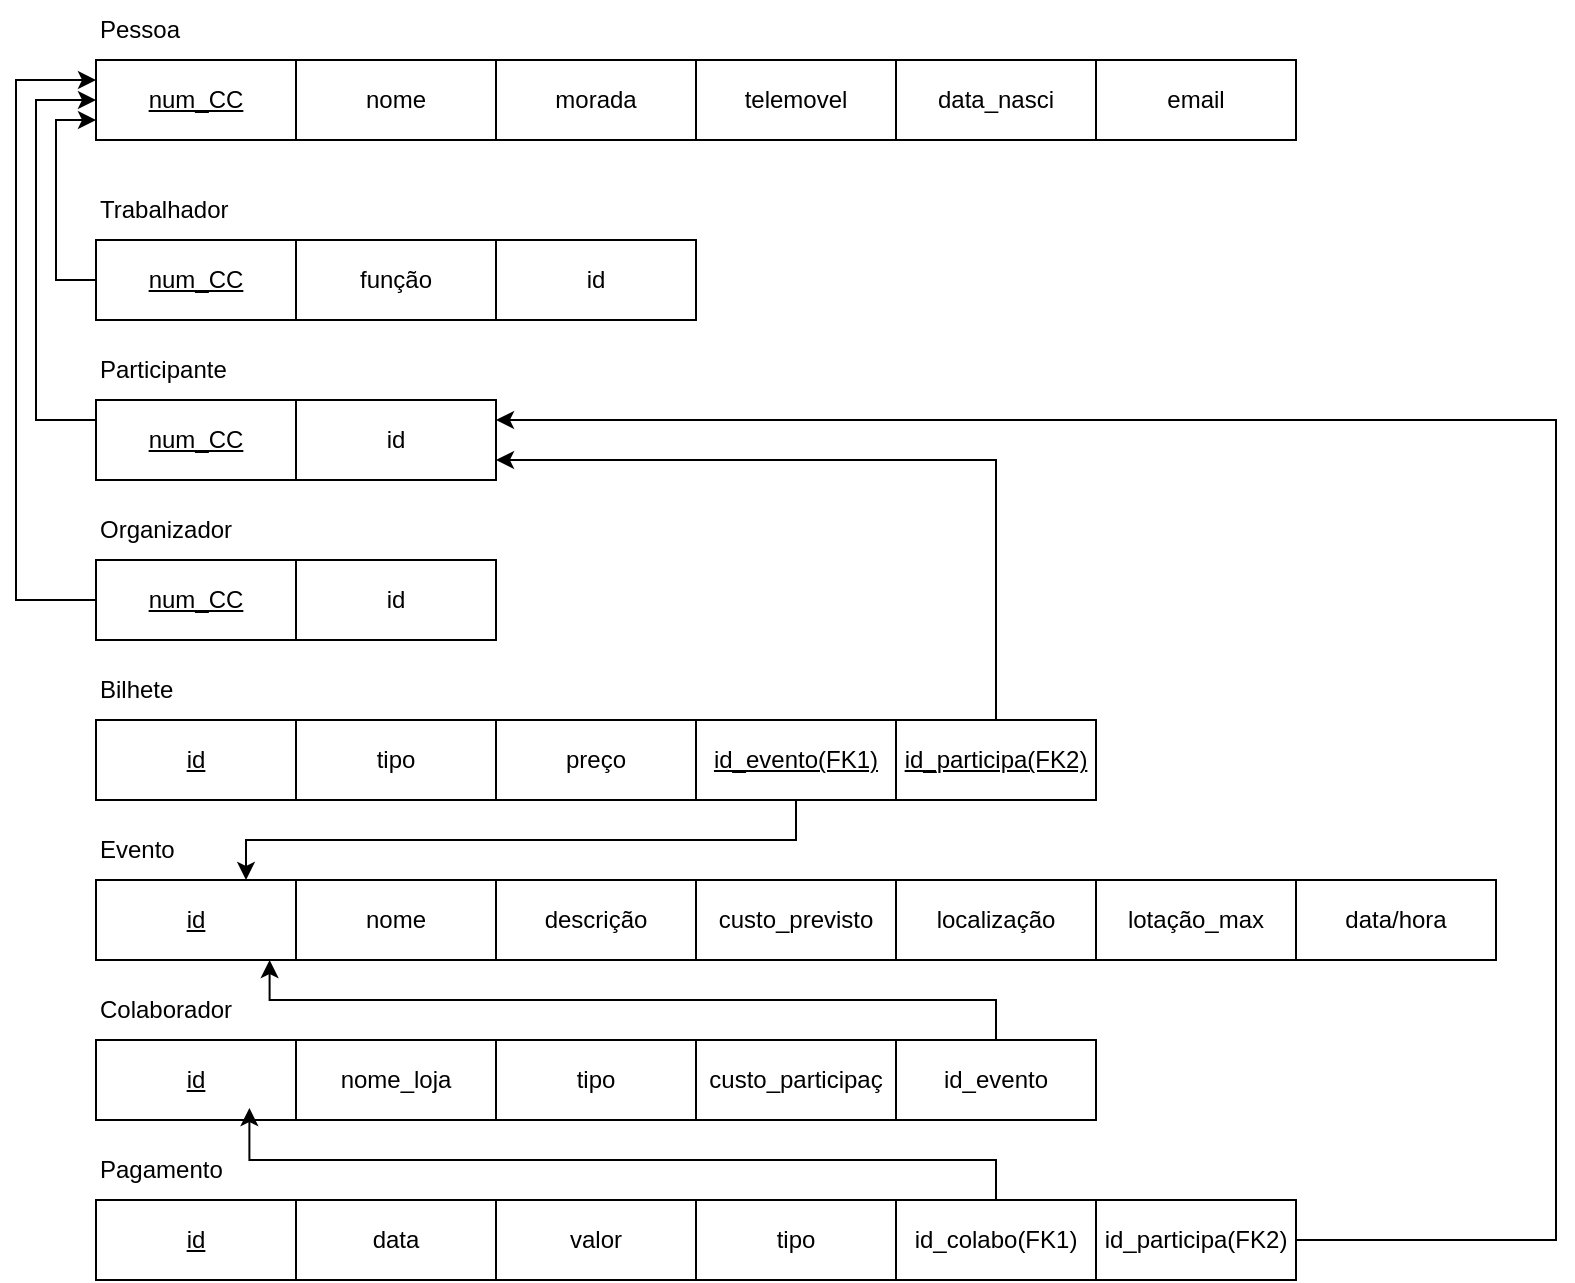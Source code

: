 <mxfile version="24.2.2" type="github">
  <diagram name="Página-1" id="TpB8ZPF6fX49LxW9_Tr-">
    <mxGraphModel dx="1193" dy="815" grid="1" gridSize="10" guides="1" tooltips="1" connect="1" arrows="1" fold="1" page="1" pageScale="1" pageWidth="827" pageHeight="1169" math="0" shadow="0">
      <root>
        <mxCell id="0" />
        <mxCell id="1" parent="0" />
        <mxCell id="40tCZNRq7d2HiPJpYH7E-1" value="&lt;u&gt;num_CC&lt;/u&gt;" style="rounded=0;whiteSpace=wrap;html=1;" vertex="1" parent="1">
          <mxGeometry x="50" y="70" width="100" height="40" as="geometry" />
        </mxCell>
        <mxCell id="40tCZNRq7d2HiPJpYH7E-2" value="Pessoa" style="text;html=1;align=left;verticalAlign=middle;whiteSpace=wrap;rounded=0;" vertex="1" parent="1">
          <mxGeometry x="50" y="40" width="60" height="30" as="geometry" />
        </mxCell>
        <mxCell id="40tCZNRq7d2HiPJpYH7E-3" value="email" style="rounded=0;whiteSpace=wrap;html=1;" vertex="1" parent="1">
          <mxGeometry x="550" y="70" width="100" height="40" as="geometry" />
        </mxCell>
        <mxCell id="40tCZNRq7d2HiPJpYH7E-4" value="data_nasci" style="rounded=0;whiteSpace=wrap;html=1;" vertex="1" parent="1">
          <mxGeometry x="450" y="70" width="100" height="40" as="geometry" />
        </mxCell>
        <mxCell id="40tCZNRq7d2HiPJpYH7E-5" value="telemovel" style="rounded=0;whiteSpace=wrap;html=1;" vertex="1" parent="1">
          <mxGeometry x="350" y="70" width="100" height="40" as="geometry" />
        </mxCell>
        <mxCell id="40tCZNRq7d2HiPJpYH7E-6" value="morada" style="rounded=0;whiteSpace=wrap;html=1;" vertex="1" parent="1">
          <mxGeometry x="250" y="70" width="100" height="40" as="geometry" />
        </mxCell>
        <mxCell id="40tCZNRq7d2HiPJpYH7E-7" value="função" style="rounded=0;whiteSpace=wrap;html=1;" vertex="1" parent="1">
          <mxGeometry x="150" y="160" width="100" height="40" as="geometry" />
        </mxCell>
        <mxCell id="40tCZNRq7d2HiPJpYH7E-9" value="Trabalhador" style="text;html=1;align=left;verticalAlign=middle;whiteSpace=wrap;rounded=0;" vertex="1" parent="1">
          <mxGeometry x="50" y="130" width="60" height="30" as="geometry" />
        </mxCell>
        <mxCell id="40tCZNRq7d2HiPJpYH7E-28" style="edgeStyle=orthogonalEdgeStyle;rounded=0;orthogonalLoop=1;jettySize=auto;html=1;entryX=0;entryY=0.75;entryDx=0;entryDy=0;" edge="1" parent="1" source="40tCZNRq7d2HiPJpYH7E-10" target="40tCZNRq7d2HiPJpYH7E-1">
          <mxGeometry relative="1" as="geometry">
            <Array as="points">
              <mxPoint x="30" y="180" />
              <mxPoint x="30" y="100" />
            </Array>
          </mxGeometry>
        </mxCell>
        <mxCell id="40tCZNRq7d2HiPJpYH7E-10" value="&lt;u&gt;num_CC&lt;/u&gt;" style="rounded=0;whiteSpace=wrap;html=1;" vertex="1" parent="1">
          <mxGeometry x="50" y="160" width="100" height="40" as="geometry" />
        </mxCell>
        <mxCell id="40tCZNRq7d2HiPJpYH7E-13" value="nome" style="rounded=0;whiteSpace=wrap;html=1;" vertex="1" parent="1">
          <mxGeometry x="150" y="70" width="100" height="40" as="geometry" />
        </mxCell>
        <mxCell id="40tCZNRq7d2HiPJpYH7E-14" value="id" style="rounded=0;whiteSpace=wrap;html=1;" vertex="1" parent="1">
          <mxGeometry x="250" y="160" width="100" height="40" as="geometry" />
        </mxCell>
        <mxCell id="40tCZNRq7d2HiPJpYH7E-17" value="Participante" style="text;html=1;align=left;verticalAlign=middle;whiteSpace=wrap;rounded=0;" vertex="1" parent="1">
          <mxGeometry x="50" y="210" width="60" height="30" as="geometry" />
        </mxCell>
        <mxCell id="40tCZNRq7d2HiPJpYH7E-21" style="edgeStyle=orthogonalEdgeStyle;rounded=0;orthogonalLoop=1;jettySize=auto;html=1;" edge="1" parent="1" source="40tCZNRq7d2HiPJpYH7E-19">
          <mxGeometry relative="1" as="geometry">
            <mxPoint x="50" y="90" as="targetPoint" />
            <Array as="points">
              <mxPoint x="20" y="250" />
              <mxPoint x="20" y="90" />
              <mxPoint x="50" y="90" />
            </Array>
          </mxGeometry>
        </mxCell>
        <mxCell id="40tCZNRq7d2HiPJpYH7E-19" value="&lt;u&gt;num_CC&lt;/u&gt;" style="rounded=0;whiteSpace=wrap;html=1;" vertex="1" parent="1">
          <mxGeometry x="50" y="240" width="100" height="40" as="geometry" />
        </mxCell>
        <mxCell id="40tCZNRq7d2HiPJpYH7E-20" value="id" style="rounded=0;whiteSpace=wrap;html=1;" vertex="1" parent="1">
          <mxGeometry x="150" y="320" width="100" height="40" as="geometry" />
        </mxCell>
        <mxCell id="40tCZNRq7d2HiPJpYH7E-22" value="Organizador" style="text;html=1;align=left;verticalAlign=middle;whiteSpace=wrap;rounded=0;" vertex="1" parent="1">
          <mxGeometry x="50" y="290" width="60" height="30" as="geometry" />
        </mxCell>
        <mxCell id="40tCZNRq7d2HiPJpYH7E-26" style="edgeStyle=orthogonalEdgeStyle;rounded=0;orthogonalLoop=1;jettySize=auto;html=1;entryX=0;entryY=0.25;entryDx=0;entryDy=0;" edge="1" parent="1" source="40tCZNRq7d2HiPJpYH7E-24" target="40tCZNRq7d2HiPJpYH7E-1">
          <mxGeometry relative="1" as="geometry">
            <Array as="points">
              <mxPoint x="10" y="340" />
              <mxPoint x="10" y="80" />
            </Array>
          </mxGeometry>
        </mxCell>
        <mxCell id="40tCZNRq7d2HiPJpYH7E-24" value="&lt;u&gt;num_CC&lt;/u&gt;" style="rounded=0;whiteSpace=wrap;html=1;" vertex="1" parent="1">
          <mxGeometry x="50" y="320" width="100" height="40" as="geometry" />
        </mxCell>
        <mxCell id="40tCZNRq7d2HiPJpYH7E-25" value="id" style="rounded=0;whiteSpace=wrap;html=1;" vertex="1" parent="1">
          <mxGeometry x="150" y="240" width="100" height="40" as="geometry" />
        </mxCell>
        <mxCell id="40tCZNRq7d2HiPJpYH7E-30" value="Bilhete" style="text;html=1;align=left;verticalAlign=middle;whiteSpace=wrap;rounded=0;" vertex="1" parent="1">
          <mxGeometry x="50" y="370" width="60" height="30" as="geometry" />
        </mxCell>
        <mxCell id="40tCZNRq7d2HiPJpYH7E-31" value="id" style="rounded=0;whiteSpace=wrap;html=1;fontStyle=4" vertex="1" parent="1">
          <mxGeometry x="50" y="400" width="100" height="40" as="geometry" />
        </mxCell>
        <mxCell id="40tCZNRq7d2HiPJpYH7E-32" value="nome" style="rounded=0;whiteSpace=wrap;html=1;" vertex="1" parent="1">
          <mxGeometry x="150" y="480" width="100" height="40" as="geometry" />
        </mxCell>
        <mxCell id="40tCZNRq7d2HiPJpYH7E-33" value="preço" style="rounded=0;whiteSpace=wrap;html=1;" vertex="1" parent="1">
          <mxGeometry x="250" y="400" width="100" height="40" as="geometry" />
        </mxCell>
        <mxCell id="40tCZNRq7d2HiPJpYH7E-34" value="Evento" style="text;html=1;align=left;verticalAlign=middle;whiteSpace=wrap;rounded=0;" vertex="1" parent="1">
          <mxGeometry x="50" y="450" width="60" height="30" as="geometry" />
        </mxCell>
        <mxCell id="40tCZNRq7d2HiPJpYH7E-35" value="id" style="rounded=0;whiteSpace=wrap;html=1;fontStyle=4" vertex="1" parent="1">
          <mxGeometry x="50" y="480" width="100" height="40" as="geometry" />
        </mxCell>
        <mxCell id="40tCZNRq7d2HiPJpYH7E-41" value="tipo" style="rounded=0;whiteSpace=wrap;html=1;" vertex="1" parent="1">
          <mxGeometry x="150" y="400" width="100" height="40" as="geometry" />
        </mxCell>
        <mxCell id="40tCZNRq7d2HiPJpYH7E-42" value="descrição" style="rounded=0;whiteSpace=wrap;html=1;" vertex="1" parent="1">
          <mxGeometry x="250" y="480" width="100" height="40" as="geometry" />
        </mxCell>
        <mxCell id="40tCZNRq7d2HiPJpYH7E-43" value="custo_previsto" style="rounded=0;whiteSpace=wrap;html=1;" vertex="1" parent="1">
          <mxGeometry x="350" y="480" width="100" height="40" as="geometry" />
        </mxCell>
        <mxCell id="40tCZNRq7d2HiPJpYH7E-44" value="localização" style="rounded=0;whiteSpace=wrap;html=1;" vertex="1" parent="1">
          <mxGeometry x="450" y="480" width="100" height="40" as="geometry" />
        </mxCell>
        <mxCell id="40tCZNRq7d2HiPJpYH7E-45" value="lotação_max" style="rounded=0;whiteSpace=wrap;html=1;" vertex="1" parent="1">
          <mxGeometry x="550" y="480" width="100" height="40" as="geometry" />
        </mxCell>
        <mxCell id="40tCZNRq7d2HiPJpYH7E-46" value="data/hora" style="rounded=0;whiteSpace=wrap;html=1;" vertex="1" parent="1">
          <mxGeometry x="650" y="480" width="100" height="40" as="geometry" />
        </mxCell>
        <mxCell id="40tCZNRq7d2HiPJpYH7E-47" value="Colaborador" style="text;html=1;align=left;verticalAlign=middle;whiteSpace=wrap;rounded=0;" vertex="1" parent="1">
          <mxGeometry x="50" y="530" width="60" height="30" as="geometry" />
        </mxCell>
        <mxCell id="40tCZNRq7d2HiPJpYH7E-49" value="id" style="rounded=0;whiteSpace=wrap;html=1;fontStyle=4" vertex="1" parent="1">
          <mxGeometry x="50" y="560" width="100" height="40" as="geometry" />
        </mxCell>
        <mxCell id="40tCZNRq7d2HiPJpYH7E-50" value="nome_loja" style="rounded=0;whiteSpace=wrap;html=1;" vertex="1" parent="1">
          <mxGeometry x="150" y="560" width="100" height="40" as="geometry" />
        </mxCell>
        <mxCell id="40tCZNRq7d2HiPJpYH7E-51" value="tipo" style="rounded=0;whiteSpace=wrap;html=1;" vertex="1" parent="1">
          <mxGeometry x="250" y="560" width="100" height="40" as="geometry" />
        </mxCell>
        <mxCell id="40tCZNRq7d2HiPJpYH7E-52" value="custo_participaç" style="rounded=0;whiteSpace=wrap;html=1;" vertex="1" parent="1">
          <mxGeometry x="350" y="560" width="100" height="40" as="geometry" />
        </mxCell>
        <mxCell id="40tCZNRq7d2HiPJpYH7E-53" value="Pagamento" style="text;html=1;align=left;verticalAlign=middle;whiteSpace=wrap;rounded=0;" vertex="1" parent="1">
          <mxGeometry x="50" y="610" width="60" height="30" as="geometry" />
        </mxCell>
        <mxCell id="40tCZNRq7d2HiPJpYH7E-54" value="id" style="rounded=0;whiteSpace=wrap;html=1;fontStyle=4" vertex="1" parent="1">
          <mxGeometry x="50" y="640" width="100" height="40" as="geometry" />
        </mxCell>
        <mxCell id="40tCZNRq7d2HiPJpYH7E-55" value="data" style="rounded=0;whiteSpace=wrap;html=1;" vertex="1" parent="1">
          <mxGeometry x="150" y="640" width="100" height="40" as="geometry" />
        </mxCell>
        <mxCell id="40tCZNRq7d2HiPJpYH7E-56" value="valor" style="rounded=0;whiteSpace=wrap;html=1;" vertex="1" parent="1">
          <mxGeometry x="250" y="640" width="100" height="40" as="geometry" />
        </mxCell>
        <mxCell id="40tCZNRq7d2HiPJpYH7E-57" value="tipo" style="rounded=0;whiteSpace=wrap;html=1;" vertex="1" parent="1">
          <mxGeometry x="350" y="640" width="100" height="40" as="geometry" />
        </mxCell>
        <mxCell id="40tCZNRq7d2HiPJpYH7E-60" style="edgeStyle=orthogonalEdgeStyle;rounded=0;orthogonalLoop=1;jettySize=auto;html=1;entryX=0.75;entryY=0;entryDx=0;entryDy=0;" edge="1" parent="1" source="40tCZNRq7d2HiPJpYH7E-58" target="40tCZNRq7d2HiPJpYH7E-35">
          <mxGeometry relative="1" as="geometry">
            <Array as="points">
              <mxPoint x="400" y="460" />
              <mxPoint x="125" y="460" />
            </Array>
          </mxGeometry>
        </mxCell>
        <mxCell id="40tCZNRq7d2HiPJpYH7E-58" value="id_evento(FK1)" style="rounded=0;whiteSpace=wrap;html=1;fontStyle=4" vertex="1" parent="1">
          <mxGeometry x="350" y="400" width="100" height="40" as="geometry" />
        </mxCell>
        <mxCell id="40tCZNRq7d2HiPJpYH7E-62" style="edgeStyle=orthogonalEdgeStyle;rounded=0;orthogonalLoop=1;jettySize=auto;html=1;entryX=1;entryY=0.75;entryDx=0;entryDy=0;" edge="1" parent="1" source="40tCZNRq7d2HiPJpYH7E-61" target="40tCZNRq7d2HiPJpYH7E-25">
          <mxGeometry relative="1" as="geometry">
            <Array as="points">
              <mxPoint x="500" y="270" />
            </Array>
          </mxGeometry>
        </mxCell>
        <mxCell id="40tCZNRq7d2HiPJpYH7E-61" value="id_participa(FK2)" style="rounded=0;whiteSpace=wrap;html=1;fontStyle=4" vertex="1" parent="1">
          <mxGeometry x="450" y="400" width="100" height="40" as="geometry" />
        </mxCell>
        <mxCell id="40tCZNRq7d2HiPJpYH7E-63" value="id_evento" style="rounded=0;whiteSpace=wrap;html=1;fontStyle=0" vertex="1" parent="1">
          <mxGeometry x="450" y="560" width="100" height="40" as="geometry" />
        </mxCell>
        <mxCell id="40tCZNRq7d2HiPJpYH7E-65" style="edgeStyle=orthogonalEdgeStyle;rounded=0;orthogonalLoop=1;jettySize=auto;html=1;entryX=0.868;entryY=1.001;entryDx=0;entryDy=0;entryPerimeter=0;" edge="1" parent="1" source="40tCZNRq7d2HiPJpYH7E-63" target="40tCZNRq7d2HiPJpYH7E-35">
          <mxGeometry relative="1" as="geometry">
            <Array as="points">
              <mxPoint x="500" y="540" />
              <mxPoint x="137" y="540" />
            </Array>
          </mxGeometry>
        </mxCell>
        <mxCell id="40tCZNRq7d2HiPJpYH7E-67" value="id_colabo(FK1)" style="rounded=0;whiteSpace=wrap;html=1;fontStyle=0" vertex="1" parent="1">
          <mxGeometry x="450" y="640" width="100" height="40" as="geometry" />
        </mxCell>
        <mxCell id="40tCZNRq7d2HiPJpYH7E-71" style="edgeStyle=orthogonalEdgeStyle;rounded=0;orthogonalLoop=1;jettySize=auto;html=1;entryX=1;entryY=0.25;entryDx=0;entryDy=0;" edge="1" parent="1" source="40tCZNRq7d2HiPJpYH7E-68" target="40tCZNRq7d2HiPJpYH7E-25">
          <mxGeometry relative="1" as="geometry">
            <Array as="points">
              <mxPoint x="780" y="660" />
              <mxPoint x="780" y="250" />
            </Array>
          </mxGeometry>
        </mxCell>
        <mxCell id="40tCZNRq7d2HiPJpYH7E-68" value="id_participa(FK2)" style="rounded=0;whiteSpace=wrap;html=1;fontStyle=0" vertex="1" parent="1">
          <mxGeometry x="550" y="640" width="100" height="40" as="geometry" />
        </mxCell>
        <mxCell id="40tCZNRq7d2HiPJpYH7E-69" style="edgeStyle=orthogonalEdgeStyle;rounded=0;orthogonalLoop=1;jettySize=auto;html=1;entryX=0.767;entryY=0.85;entryDx=0;entryDy=0;entryPerimeter=0;" edge="1" parent="1" source="40tCZNRq7d2HiPJpYH7E-67" target="40tCZNRq7d2HiPJpYH7E-49">
          <mxGeometry relative="1" as="geometry">
            <Array as="points">
              <mxPoint x="500" y="620" />
              <mxPoint x="127" y="620" />
            </Array>
          </mxGeometry>
        </mxCell>
      </root>
    </mxGraphModel>
  </diagram>
</mxfile>
